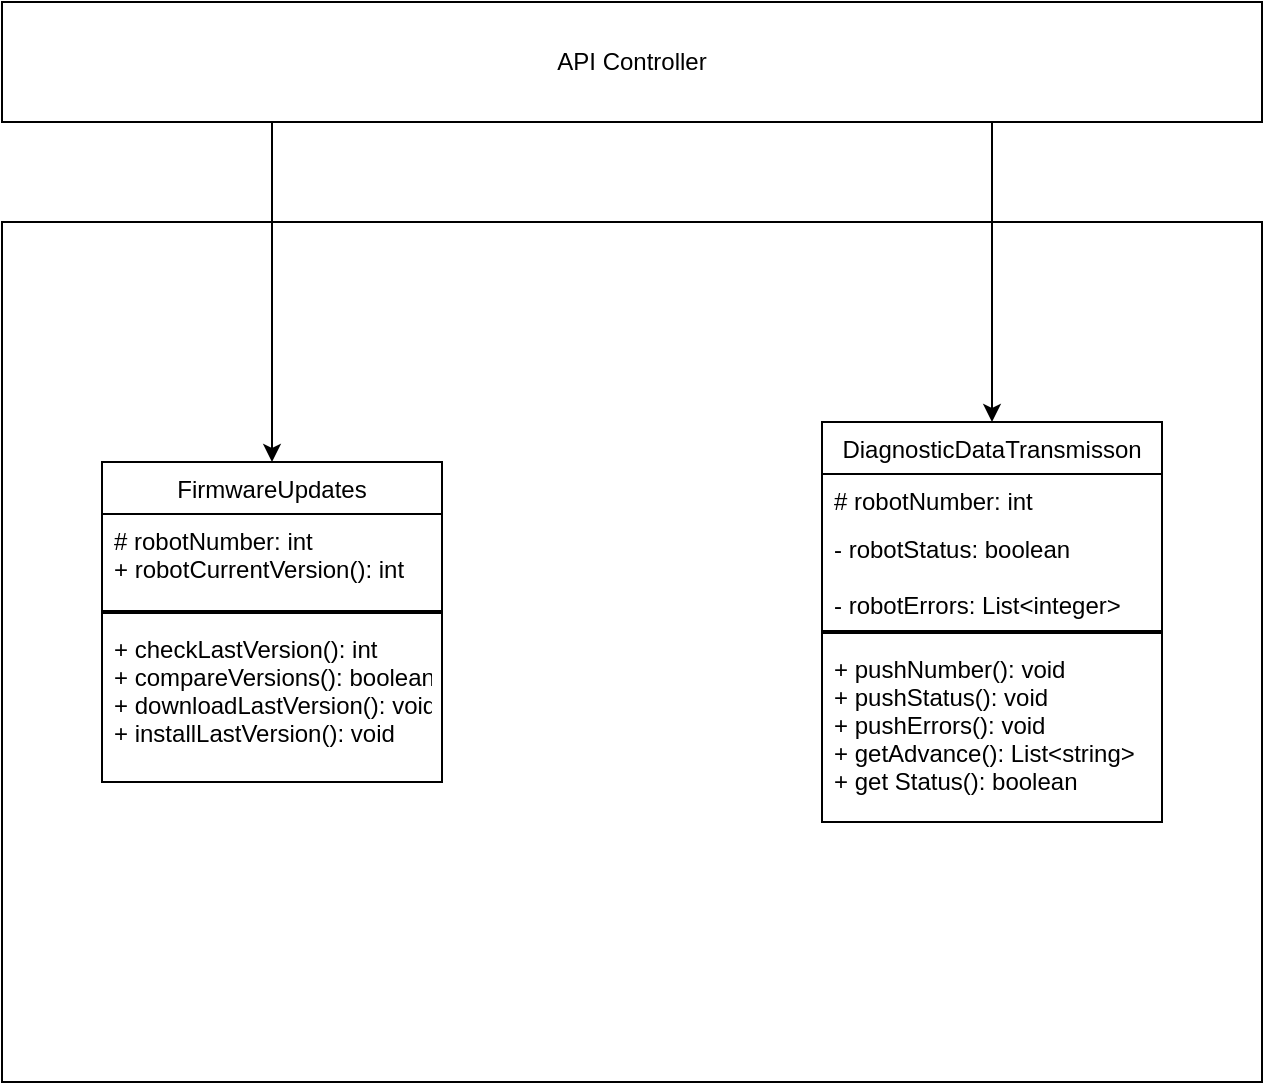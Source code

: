 <mxfile>
    <diagram id="fpukXKRhzrlxft2wSNXe" name="Страница 1">
        <mxGraphModel dx="382" dy="338" grid="1" gridSize="10" guides="1" tooltips="1" connect="1" arrows="1" fold="1" page="1" pageScale="1" pageWidth="827" pageHeight="1169" math="0" shadow="0">
            <root>
                <mxCell id="0"/>
                <mxCell id="1" parent="0"/>
                <mxCell id="25" value="" style="rounded=0;whiteSpace=wrap;html=1;" vertex="1" parent="1">
                    <mxGeometry x="90" y="150" width="630" height="430" as="geometry"/>
                </mxCell>
                <mxCell id="2" value="API Controller" style="rounded=1;whiteSpace=wrap;html=1;arcSize=0;" parent="1" vertex="1">
                    <mxGeometry x="90" y="40" width="630" height="60" as="geometry"/>
                </mxCell>
                <mxCell id="9" value="FirmwareUpdates" style="swimlane;fontStyle=0;childLayout=stackLayout;horizontal=1;startSize=26;fillColor=none;horizontalStack=0;resizeParent=1;resizeParentMax=0;resizeLast=0;collapsible=1;marginBottom=0;" vertex="1" parent="1">
                    <mxGeometry x="140" y="270" width="170" height="160" as="geometry"/>
                </mxCell>
                <mxCell id="10" value="# robotNumber: int&#10;+ robotCurrentVersion(): int" style="text;strokeColor=none;fillColor=none;align=left;verticalAlign=top;spacingLeft=4;spacingRight=4;overflow=hidden;rotatable=0;points=[[0,0.5],[1,0.5]];portConstraint=eastwest;" vertex="1" parent="9">
                    <mxGeometry y="26" width="170" height="44" as="geometry"/>
                </mxCell>
                <mxCell id="23" value="" style="line;strokeWidth=2;html=1;" vertex="1" parent="9">
                    <mxGeometry y="70" width="170" height="10" as="geometry"/>
                </mxCell>
                <mxCell id="11" value="+ checkLastVersion(): int&#10;+ compareVersions(): boolean&#10;+ downloadLastVersion(): void&#10;+ installLastVersion(): void&#10;" style="text;strokeColor=none;fillColor=none;align=left;verticalAlign=top;spacingLeft=4;spacingRight=4;overflow=hidden;rotatable=0;points=[[0,0.5],[1,0.5]];portConstraint=eastwest;" vertex="1" parent="9">
                    <mxGeometry y="80" width="170" height="80" as="geometry"/>
                </mxCell>
                <mxCell id="14" value="DiagnosticDataTransmisson" style="swimlane;fontStyle=0;childLayout=stackLayout;horizontal=1;startSize=26;fillColor=none;horizontalStack=0;resizeParent=1;resizeParentMax=0;resizeLast=0;collapsible=1;marginBottom=0;" vertex="1" parent="1">
                    <mxGeometry x="500" y="250" width="170" height="200" as="geometry"/>
                </mxCell>
                <mxCell id="15" value="# robotNumber: int" style="text;strokeColor=none;fillColor=none;align=left;verticalAlign=top;spacingLeft=4;spacingRight=4;overflow=hidden;rotatable=0;points=[[0,0.5],[1,0.5]];portConstraint=eastwest;" vertex="1" parent="14">
                    <mxGeometry y="26" width="170" height="24" as="geometry"/>
                </mxCell>
                <mxCell id="16" value="- robotStatus: boolean&#10;&#10;- robotErrors: List&lt;integer&gt;&#10;" style="text;strokeColor=none;fillColor=none;align=left;verticalAlign=top;spacingLeft=4;spacingRight=4;overflow=hidden;rotatable=0;points=[[0,0.5],[1,0.5]];portConstraint=eastwest;" vertex="1" parent="14">
                    <mxGeometry y="50" width="170" height="50" as="geometry"/>
                </mxCell>
                <mxCell id="22" value="" style="line;strokeWidth=2;html=1;" vertex="1" parent="14">
                    <mxGeometry y="100" width="170" height="10" as="geometry"/>
                </mxCell>
                <mxCell id="17" value="+ pushNumber(): void&#10;+ pushStatus(): void&#10;+ pushErrors(): void&#10;+ getAdvance(): List&lt;string&gt;&#10;+ get Status(): boolean&#10;" style="text;strokeColor=none;fillColor=none;align=left;verticalAlign=top;spacingLeft=4;spacingRight=4;overflow=hidden;rotatable=0;points=[[0,0.5],[1,0.5]];portConstraint=eastwest;" vertex="1" parent="14">
                    <mxGeometry y="110" width="170" height="90" as="geometry"/>
                </mxCell>
                <mxCell id="27" value="" style="endArrow=classic;html=1;entryX=0.5;entryY=0;entryDx=0;entryDy=0;" edge="1" parent="1" target="9">
                    <mxGeometry width="50" height="50" relative="1" as="geometry">
                        <mxPoint x="225" y="100" as="sourcePoint"/>
                        <mxPoint x="500" y="300" as="targetPoint"/>
                    </mxGeometry>
                </mxCell>
                <mxCell id="28" value="" style="endArrow=classic;html=1;entryX=0.5;entryY=0;entryDx=0;entryDy=0;" edge="1" parent="1" target="14">
                    <mxGeometry width="50" height="50" relative="1" as="geometry">
                        <mxPoint x="585" y="100" as="sourcePoint"/>
                        <mxPoint x="235" y="280" as="targetPoint"/>
                    </mxGeometry>
                </mxCell>
            </root>
        </mxGraphModel>
    </diagram>
</mxfile>